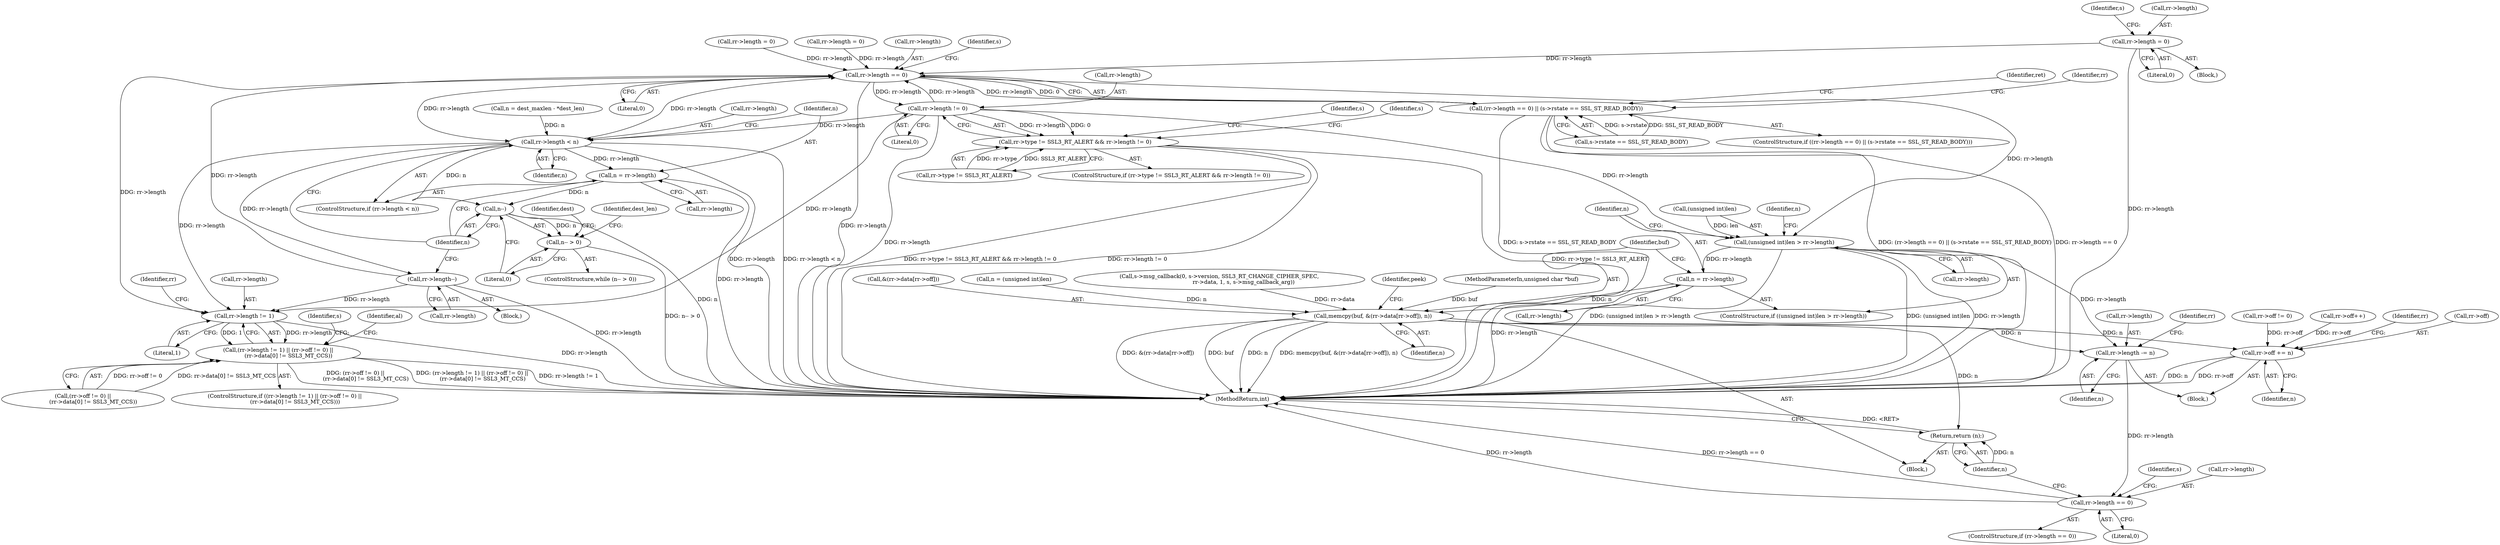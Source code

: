 digraph "0_openssl_e9bbefbf0f24c57645e7ad6a5a71ae649d18ac8e_0@pointer" {
"1001270" [label="(Call,rr->length = 0)"];
"1000326" [label="(Call,rr->length == 0)"];
"1000325" [label="(Call,(rr->length == 0) || (s->rstate == SSL_ST_READ_BODY))"];
"1000354" [label="(Call,rr->length != 0)"];
"1000348" [label="(Call,rr->type != SSL3_RT_ALERT && rr->length != 0)"];
"1000440" [label="(Call,(unsigned int)len > rr->length)"];
"1000447" [label="(Call,n = rr->length)"];
"1000458" [label="(Call,memcpy(buf, &(rr->data[rr->off]), n))"];
"1000473" [label="(Call,rr->length -= n)"];
"1000484" [label="(Call,rr->length == 0)"];
"1000478" [label="(Call,rr->off += n)"];
"1000518" [label="(Return,return (n);)"];
"1000650" [label="(Call,rr->length < n)"];
"1000655" [label="(Call,n = rr->length)"];
"1000662" [label="(Call,n--)"];
"1000661" [label="(Call,n-- > 0)"];
"1000680" [label="(Call,rr->length--)"];
"1001202" [label="(Call,rr->length != 1)"];
"1001201" [label="(Call,(rr->length != 1) || (rr->off != 0) ||\n            (rr->data[0] != SSL3_MT_CCS))"];
"1000326" [label="(Call,rr->length == 0)"];
"1000486" [label="(Identifier,rr)"];
"1000349" [label="(Call,rr->type != SSL3_RT_ALERT)"];
"1001206" [label="(Literal,1)"];
"1000362" [label="(Identifier,s)"];
"1001202" [label="(Call,rr->length != 1)"];
"1000681" [label="(Call,rr->length)"];
"1000661" [label="(Call,n-- > 0)"];
"1000141" [label="(MethodParameterIn,unsigned char *buf)"];
"1000468" [label="(Identifier,n)"];
"1000479" [label="(Call,rr->off)"];
"1001203" [label="(Call,rr->length)"];
"1001208" [label="(Call,rr->off != 0)"];
"1001274" [label="(Literal,0)"];
"1000460" [label="(Call,&(rr->data[rr->off]))"];
"1000441" [label="(Call,(unsigned int)len)"];
"1000664" [label="(Literal,0)"];
"1000454" [label="(Identifier,n)"];
"1000447" [label="(Call,n = rr->length)"];
"1000484" [label="(Call,rr->length == 0)"];
"1000325" [label="(Call,(rr->length == 0) || (s->rstate == SSL_ST_READ_BODY))"];
"1000649" [label="(ControlStructure,if (rr->length < n))"];
"1000473" [label="(Call,rr->length -= n)"];
"1000331" [label="(Call,s->rstate == SSL_ST_READ_BODY)"];
"1000483" [label="(ControlStructure,if (rr->length == 0))"];
"1000458" [label="(Call,memcpy(buf, &(rr->data[rr->off]), n))"];
"1000453" [label="(Call,n = (unsigned int)len)"];
"1000650" [label="(Call,rr->length < n)"];
"1000492" [label="(Identifier,s)"];
"1000477" [label="(Identifier,n)"];
"1000488" [label="(Literal,0)"];
"1001277" [label="(Identifier,s)"];
"1001279" [label="(Call,s->msg_callback(0, s->version, SSL3_RT_CHANGE_CIPHER_SPEC,\n                            rr->data, 1, s, s->msg_callback_arg))"];
"1000351" [label="(Identifier,rr)"];
"1000444" [label="(Call,rr->length)"];
"1000348" [label="(Call,rr->type != SSL3_RT_ALERT && rr->length != 0)"];
"1000482" [label="(Identifier,n)"];
"1000370" [label="(Identifier,s)"];
"1000330" [label="(Literal,0)"];
"1001222" [label="(Identifier,al)"];
"1000448" [label="(Identifier,n)"];
"1000485" [label="(Call,rr->length)"];
"1000474" [label="(Call,rr->length)"];
"1000480" [label="(Identifier,rr)"];
"1001233" [label="(Identifier,s)"];
"1000449" [label="(Call,rr->length)"];
"1000354" [label="(Call,rr->length != 0)"];
"1001210" [label="(Identifier,rr)"];
"1000939" [label="(Call,rr->length = 0)"];
"1000656" [label="(Identifier,n)"];
"1001270" [label="(Call,rr->length = 0)"];
"1001522" [label="(MethodReturn,int)"];
"1001199" [label="(Block,)"];
"1000655" [label="(Call,n = rr->length)"];
"1000347" [label="(ControlStructure,if (rr->type != SSL3_RT_ALERT && rr->length != 0))"];
"1000665" [label="(Block,)"];
"1001207" [label="(Call,(rr->off != 0) ||\n            (rr->data[0] != SSL3_MT_CCS))"];
"1000338" [label="(Identifier,ret)"];
"1000358" [label="(Literal,0)"];
"1000657" [label="(Call,rr->length)"];
"1000663" [label="(Identifier,n)"];
"1000662" [label="(Call,n--)"];
"1001271" [label="(Call,rr->length)"];
"1000680" [label="(Call,rr->length--)"];
"1000519" [label="(Identifier,n)"];
"1000612" [label="(Call,rr->length = 0)"];
"1000324" [label="(ControlStructure,if ((rr->length == 0) || (s->rstate == SSL_ST_READ_BODY)))"];
"1000327" [label="(Call,rr->length)"];
"1000439" [label="(ControlStructure,if ((unsigned int)len > rr->length))"];
"1001201" [label="(Call,(rr->length != 1) || (rr->off != 0) ||\n            (rr->data[0] != SSL3_MT_CCS))"];
"1000355" [label="(Call,rr->length)"];
"1000411" [label="(Block,)"];
"1000643" [label="(Call,n = dest_maxlen - *dest_len)"];
"1000478" [label="(Call,rr->off += n)"];
"1000660" [label="(ControlStructure,while (n-- > 0))"];
"1000518" [label="(Return,return (n);)"];
"1000471" [label="(Identifier,peek)"];
"1001200" [label="(ControlStructure,if ((rr->length != 1) || (rr->off != 0) ||\n            (rr->data[0] != SSL3_MT_CCS)))"];
"1000472" [label="(Block,)"];
"1000676" [label="(Call,rr->off++)"];
"1000654" [label="(Identifier,n)"];
"1000440" [label="(Call,(unsigned int)len > rr->length)"];
"1000333" [label="(Identifier,s)"];
"1000651" [label="(Call,rr->length)"];
"1000668" [label="(Identifier,dest)"];
"1000459" [label="(Identifier,buf)"];
"1000687" [label="(Identifier,dest_len)"];
"1001270" -> "1001199"  [label="AST: "];
"1001270" -> "1001274"  [label="CFG: "];
"1001271" -> "1001270"  [label="AST: "];
"1001274" -> "1001270"  [label="AST: "];
"1001277" -> "1001270"  [label="CFG: "];
"1001270" -> "1001522"  [label="DDG: rr->length"];
"1001270" -> "1000326"  [label="DDG: rr->length"];
"1000326" -> "1000325"  [label="AST: "];
"1000326" -> "1000330"  [label="CFG: "];
"1000327" -> "1000326"  [label="AST: "];
"1000330" -> "1000326"  [label="AST: "];
"1000333" -> "1000326"  [label="CFG: "];
"1000325" -> "1000326"  [label="CFG: "];
"1000326" -> "1001522"  [label="DDG: rr->length"];
"1000326" -> "1000325"  [label="DDG: rr->length"];
"1000326" -> "1000325"  [label="DDG: 0"];
"1000680" -> "1000326"  [label="DDG: rr->length"];
"1000650" -> "1000326"  [label="DDG: rr->length"];
"1000612" -> "1000326"  [label="DDG: rr->length"];
"1000939" -> "1000326"  [label="DDG: rr->length"];
"1000354" -> "1000326"  [label="DDG: rr->length"];
"1000326" -> "1000354"  [label="DDG: rr->length"];
"1000326" -> "1000440"  [label="DDG: rr->length"];
"1000326" -> "1000650"  [label="DDG: rr->length"];
"1000326" -> "1001202"  [label="DDG: rr->length"];
"1000325" -> "1000324"  [label="AST: "];
"1000325" -> "1000331"  [label="CFG: "];
"1000331" -> "1000325"  [label="AST: "];
"1000338" -> "1000325"  [label="CFG: "];
"1000351" -> "1000325"  [label="CFG: "];
"1000325" -> "1001522"  [label="DDG: rr->length == 0"];
"1000325" -> "1001522"  [label="DDG: s->rstate == SSL_ST_READ_BODY"];
"1000325" -> "1001522"  [label="DDG: (rr->length == 0) || (s->rstate == SSL_ST_READ_BODY)"];
"1000331" -> "1000325"  [label="DDG: s->rstate"];
"1000331" -> "1000325"  [label="DDG: SSL_ST_READ_BODY"];
"1000354" -> "1000348"  [label="AST: "];
"1000354" -> "1000358"  [label="CFG: "];
"1000355" -> "1000354"  [label="AST: "];
"1000358" -> "1000354"  [label="AST: "];
"1000348" -> "1000354"  [label="CFG: "];
"1000354" -> "1001522"  [label="DDG: rr->length"];
"1000354" -> "1000348"  [label="DDG: rr->length"];
"1000354" -> "1000348"  [label="DDG: 0"];
"1000354" -> "1000440"  [label="DDG: rr->length"];
"1000354" -> "1000650"  [label="DDG: rr->length"];
"1000354" -> "1001202"  [label="DDG: rr->length"];
"1000348" -> "1000347"  [label="AST: "];
"1000348" -> "1000349"  [label="CFG: "];
"1000349" -> "1000348"  [label="AST: "];
"1000362" -> "1000348"  [label="CFG: "];
"1000370" -> "1000348"  [label="CFG: "];
"1000348" -> "1001522"  [label="DDG: rr->type != SSL3_RT_ALERT"];
"1000348" -> "1001522"  [label="DDG: rr->type != SSL3_RT_ALERT && rr->length != 0"];
"1000348" -> "1001522"  [label="DDG: rr->length != 0"];
"1000349" -> "1000348"  [label="DDG: rr->type"];
"1000349" -> "1000348"  [label="DDG: SSL3_RT_ALERT"];
"1000440" -> "1000439"  [label="AST: "];
"1000440" -> "1000444"  [label="CFG: "];
"1000441" -> "1000440"  [label="AST: "];
"1000444" -> "1000440"  [label="AST: "];
"1000448" -> "1000440"  [label="CFG: "];
"1000454" -> "1000440"  [label="CFG: "];
"1000440" -> "1001522"  [label="DDG: (unsigned int)len > rr->length"];
"1000440" -> "1001522"  [label="DDG: (unsigned int)len"];
"1000440" -> "1001522"  [label="DDG: rr->length"];
"1000441" -> "1000440"  [label="DDG: len"];
"1000440" -> "1000447"  [label="DDG: rr->length"];
"1000440" -> "1000473"  [label="DDG: rr->length"];
"1000447" -> "1000439"  [label="AST: "];
"1000447" -> "1000449"  [label="CFG: "];
"1000448" -> "1000447"  [label="AST: "];
"1000449" -> "1000447"  [label="AST: "];
"1000459" -> "1000447"  [label="CFG: "];
"1000447" -> "1001522"  [label="DDG: rr->length"];
"1000447" -> "1000458"  [label="DDG: n"];
"1000458" -> "1000411"  [label="AST: "];
"1000458" -> "1000468"  [label="CFG: "];
"1000459" -> "1000458"  [label="AST: "];
"1000460" -> "1000458"  [label="AST: "];
"1000468" -> "1000458"  [label="AST: "];
"1000471" -> "1000458"  [label="CFG: "];
"1000458" -> "1001522"  [label="DDG: &(rr->data[rr->off])"];
"1000458" -> "1001522"  [label="DDG: buf"];
"1000458" -> "1001522"  [label="DDG: n"];
"1000458" -> "1001522"  [label="DDG: memcpy(buf, &(rr->data[rr->off]), n)"];
"1000141" -> "1000458"  [label="DDG: buf"];
"1001279" -> "1000458"  [label="DDG: rr->data"];
"1000453" -> "1000458"  [label="DDG: n"];
"1000458" -> "1000473"  [label="DDG: n"];
"1000458" -> "1000478"  [label="DDG: n"];
"1000458" -> "1000518"  [label="DDG: n"];
"1000473" -> "1000472"  [label="AST: "];
"1000473" -> "1000477"  [label="CFG: "];
"1000474" -> "1000473"  [label="AST: "];
"1000477" -> "1000473"  [label="AST: "];
"1000480" -> "1000473"  [label="CFG: "];
"1000473" -> "1000484"  [label="DDG: rr->length"];
"1000484" -> "1000483"  [label="AST: "];
"1000484" -> "1000488"  [label="CFG: "];
"1000485" -> "1000484"  [label="AST: "];
"1000488" -> "1000484"  [label="AST: "];
"1000492" -> "1000484"  [label="CFG: "];
"1000519" -> "1000484"  [label="CFG: "];
"1000484" -> "1001522"  [label="DDG: rr->length"];
"1000484" -> "1001522"  [label="DDG: rr->length == 0"];
"1000478" -> "1000472"  [label="AST: "];
"1000478" -> "1000482"  [label="CFG: "];
"1000479" -> "1000478"  [label="AST: "];
"1000482" -> "1000478"  [label="AST: "];
"1000486" -> "1000478"  [label="CFG: "];
"1000478" -> "1001522"  [label="DDG: rr->off"];
"1000478" -> "1001522"  [label="DDG: n"];
"1001208" -> "1000478"  [label="DDG: rr->off"];
"1000676" -> "1000478"  [label="DDG: rr->off"];
"1000518" -> "1000411"  [label="AST: "];
"1000518" -> "1000519"  [label="CFG: "];
"1000519" -> "1000518"  [label="AST: "];
"1001522" -> "1000518"  [label="CFG: "];
"1000518" -> "1001522"  [label="DDG: <RET>"];
"1000519" -> "1000518"  [label="DDG: n"];
"1000650" -> "1000649"  [label="AST: "];
"1000650" -> "1000654"  [label="CFG: "];
"1000651" -> "1000650"  [label="AST: "];
"1000654" -> "1000650"  [label="AST: "];
"1000656" -> "1000650"  [label="CFG: "];
"1000663" -> "1000650"  [label="CFG: "];
"1000650" -> "1001522"  [label="DDG: rr->length < n"];
"1000650" -> "1001522"  [label="DDG: rr->length"];
"1000643" -> "1000650"  [label="DDG: n"];
"1000650" -> "1000655"  [label="DDG: rr->length"];
"1000650" -> "1000662"  [label="DDG: n"];
"1000650" -> "1000680"  [label="DDG: rr->length"];
"1000650" -> "1001202"  [label="DDG: rr->length"];
"1000655" -> "1000649"  [label="AST: "];
"1000655" -> "1000657"  [label="CFG: "];
"1000656" -> "1000655"  [label="AST: "];
"1000657" -> "1000655"  [label="AST: "];
"1000663" -> "1000655"  [label="CFG: "];
"1000655" -> "1001522"  [label="DDG: rr->length"];
"1000655" -> "1000662"  [label="DDG: n"];
"1000662" -> "1000661"  [label="AST: "];
"1000662" -> "1000663"  [label="CFG: "];
"1000663" -> "1000662"  [label="AST: "];
"1000664" -> "1000662"  [label="CFG: "];
"1000662" -> "1001522"  [label="DDG: n"];
"1000662" -> "1000661"  [label="DDG: n"];
"1000661" -> "1000660"  [label="AST: "];
"1000661" -> "1000664"  [label="CFG: "];
"1000664" -> "1000661"  [label="AST: "];
"1000668" -> "1000661"  [label="CFG: "];
"1000687" -> "1000661"  [label="CFG: "];
"1000661" -> "1001522"  [label="DDG: n-- > 0"];
"1000680" -> "1000665"  [label="AST: "];
"1000680" -> "1000681"  [label="CFG: "];
"1000681" -> "1000680"  [label="AST: "];
"1000663" -> "1000680"  [label="CFG: "];
"1000680" -> "1001522"  [label="DDG: rr->length"];
"1000680" -> "1001202"  [label="DDG: rr->length"];
"1001202" -> "1001201"  [label="AST: "];
"1001202" -> "1001206"  [label="CFG: "];
"1001203" -> "1001202"  [label="AST: "];
"1001206" -> "1001202"  [label="AST: "];
"1001210" -> "1001202"  [label="CFG: "];
"1001201" -> "1001202"  [label="CFG: "];
"1001202" -> "1001522"  [label="DDG: rr->length"];
"1001202" -> "1001201"  [label="DDG: rr->length"];
"1001202" -> "1001201"  [label="DDG: 1"];
"1001201" -> "1001200"  [label="AST: "];
"1001201" -> "1001207"  [label="CFG: "];
"1001207" -> "1001201"  [label="AST: "];
"1001222" -> "1001201"  [label="CFG: "];
"1001233" -> "1001201"  [label="CFG: "];
"1001201" -> "1001522"  [label="DDG: rr->length != 1"];
"1001201" -> "1001522"  [label="DDG: (rr->off != 0) ||\n            (rr->data[0] != SSL3_MT_CCS)"];
"1001201" -> "1001522"  [label="DDG: (rr->length != 1) || (rr->off != 0) ||\n            (rr->data[0] != SSL3_MT_CCS)"];
"1001207" -> "1001201"  [label="DDG: rr->off != 0"];
"1001207" -> "1001201"  [label="DDG: rr->data[0] != SSL3_MT_CCS"];
}
